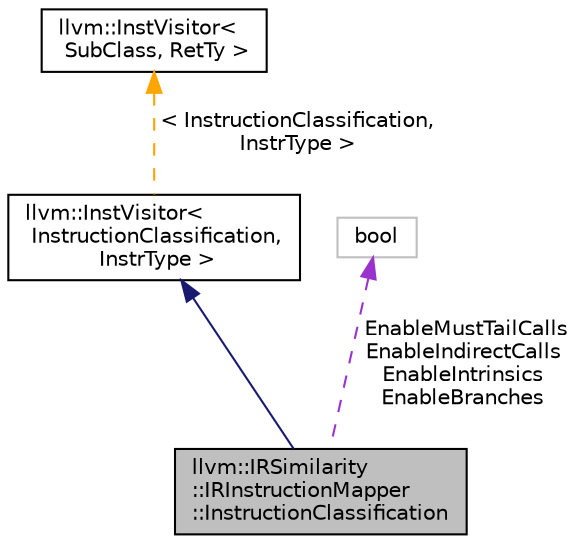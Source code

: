 digraph "llvm::IRSimilarity::IRInstructionMapper::InstructionClassification"
{
 // LATEX_PDF_SIZE
  bgcolor="transparent";
  edge [fontname="Helvetica",fontsize="10",labelfontname="Helvetica",labelfontsize="10"];
  node [fontname="Helvetica",fontsize="10",shape=record];
  Node1 [label="llvm::IRSimilarity\l::IRInstructionMapper\l::InstructionClassification",height=0.2,width=0.4,color="black", fillcolor="grey75", style="filled", fontcolor="black",tooltip="Custom InstVisitor to classify different instructions for whether it can be analyzed for similarity."];
  Node2 -> Node1 [dir="back",color="midnightblue",fontsize="10",style="solid",fontname="Helvetica"];
  Node2 [label="llvm::InstVisitor\<\l InstructionClassification,\l InstrType \>",height=0.2,width=0.4,color="black",URL="$classllvm_1_1InstVisitor.html",tooltip=" "];
  Node3 -> Node2 [dir="back",color="orange",fontsize="10",style="dashed",label=" \< InstructionClassification,\l InstrType \>" ,fontname="Helvetica"];
  Node3 [label="llvm::InstVisitor\<\l SubClass, RetTy \>",height=0.2,width=0.4,color="black",URL="$classllvm_1_1InstVisitor.html",tooltip="Base class for instruction visitors."];
  Node4 -> Node1 [dir="back",color="darkorchid3",fontsize="10",style="dashed",label=" EnableMustTailCalls\nEnableIndirectCalls\nEnableIntrinsics\nEnableBranches" ,fontname="Helvetica"];
  Node4 [label="bool",height=0.2,width=0.4,color="grey75",tooltip=" "];
}

